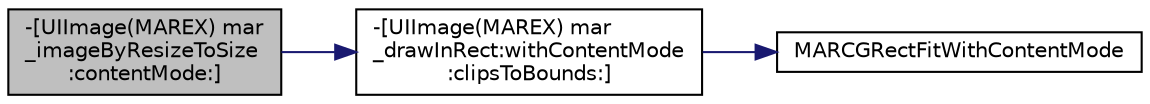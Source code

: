digraph "-[UIImage(MAREX) mar_imageByResizeToSize:contentMode:]"
{
  edge [fontname="Helvetica",fontsize="10",labelfontname="Helvetica",labelfontsize="10"];
  node [fontname="Helvetica",fontsize="10",shape=record];
  rankdir="LR";
  Node68 [label="-[UIImage(MAREX) mar\l_imageByResizeToSize\l:contentMode:]",height=0.2,width=0.4,color="black", fillcolor="grey75", style="filled", fontcolor="black"];
  Node68 -> Node69 [color="midnightblue",fontsize="10",style="solid",fontname="Helvetica"];
  Node69 [label="-[UIImage(MAREX) mar\l_drawInRect:withContentMode\l:clipsToBounds:]",height=0.2,width=0.4,color="black", fillcolor="white", style="filled",URL="$category_u_i_image_07_m_a_r_e_x_08.html#a3b3c0678b4f8d0fbfe0462b1457589c2"];
  Node69 -> Node70 [color="midnightblue",fontsize="10",style="solid",fontname="Helvetica"];
  Node70 [label="MARCGRectFitWithContentMode",height=0.2,width=0.4,color="black", fillcolor="white", style="filled",URL="$_m_a_r_c_g_utilities_8h.html#afb024f01f523dd5a576933cb7764b5fa"];
}
